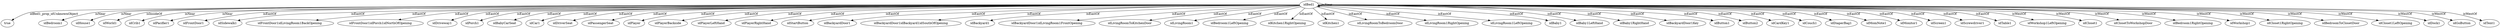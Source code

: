digraph  {
idBed1 [node_type=entity_node];
true [node_type=property_node];
idBedroom1 [node_type=entity_node];
idHouse1 [node_type=entity_node];
idWorld1 [node_type=entity_node];
idCrib1 [node_type=entity_node];
idPacifier1 [node_type=entity_node];
idFrontDoor1 [node_type=entity_node];
idSidewalk1 [node_type=entity_node];
idFrontDoor1idLivingRoom1BackOpening [node_type=entity_node];
idFrontDoor1idPorch1idNorthOfOpening [node_type=entity_node];
idDriveway1 [node_type=entity_node];
idPorch1 [node_type=entity_node];
idBabyCarSeat [node_type=entity_node];
idCar1 [node_type=entity_node];
idDriverSeat [node_type=entity_node];
idPassengerSeat [node_type=entity_node];
idPlayer [node_type=entity_node];
idPlayerBackside [node_type=entity_node];
idPlayerLeftHand [node_type=entity_node];
idPlayerRightHand [node_type=entity_node];
idStartButton [node_type=entity_node];
idBackyardDoor1 [node_type=entity_node];
idBackyardDoor1idBackyard1idSouthOfOpening [node_type=entity_node];
idBackyard1 [node_type=entity_node];
idBackyardDoor1idLivingRoom1FrontOpening [node_type=entity_node];
idLivingRoomToKitchenDoor [node_type=entity_node];
idLivingRoom1 [node_type=entity_node];
idBedroom1LeftOpening [node_type=entity_node];
idKitchen1RightOpening [node_type=entity_node];
idKitchen1 [node_type=entity_node];
idLivingRoomToBedroomDoor [node_type=entity_node];
idLivingRoom1RightOpening [node_type=entity_node];
idLivingRoom1LeftOpening [node_type=entity_node];
idBaby1 [node_type=entity_node];
idBaby1LeftHand [node_type=entity_node];
idBaby1RightHand [node_type=entity_node];
idBackyardDoor1Key [node_type=entity_node];
idButton1 [node_type=entity_node];
idButton2 [node_type=entity_node];
idCardKey1 [node_type=entity_node];
idCouch1 [node_type=entity_node];
idDiaperBag1 [node_type=entity_node];
idMomNote1 [node_type=entity_node];
idMonitor1 [node_type=entity_node];
idScreen1 [node_type=entity_node];
idScrewdriver1 [node_type=entity_node];
idTable1 [node_type=entity_node];
idWorkshop1LeftOpening [node_type=entity_node];
idCloset1 [node_type=entity_node];
idClosetToWorkshopDoor [node_type=entity_node];
idBedroom1RightOpening [node_type=entity_node];
idWorkshop1 [node_type=entity_node];
idCloset1RightOpening [node_type=entity_node];
idBedroomToClosetDoor [node_type=entity_node];
idCloset1LeftOpening [node_type=entity_node];
idDock1 [node_type=entity_node];
idGoButton [node_type=entity_node];
idTent1 [node_type=entity_node];
idBed1 -> true  [edge_type=property, label=idBed1_prop_idUnknownObject];
idBed1 -> idBedroom1  [edge_type=relationship, label=isNear];
idBed1 -> idHouse1  [edge_type=relationship, label=isNear];
idBed1 -> idWorld1  [edge_type=relationship, label=isInsideOf];
idBed1 -> idBed1  [edge_type=relationship, label=isNear];
idBed1 -> idCrib1  [edge_type=relationship, label=isNear];
idBed1 -> idPacifier1  [edge_type=relationship, label=isNear];
idBed1 -> idFrontDoor1  [edge_type=relationship, label=isEastOf];
idBed1 -> idSidewalk1  [edge_type=relationship, label=isEastOf];
idBed1 -> idFrontDoor1idLivingRoom1BackOpening  [edge_type=relationship, label=isEastOf];
idBed1 -> idFrontDoor1idPorch1idNorthOfOpening  [edge_type=relationship, label=isEastOf];
idBed1 -> idDriveway1  [edge_type=relationship, label=isEastOf];
idBed1 -> idPorch1  [edge_type=relationship, label=isEastOf];
idBed1 -> idBabyCarSeat  [edge_type=relationship, label=isEastOf];
idBed1 -> idCar1  [edge_type=relationship, label=isEastOf];
idBed1 -> idDriverSeat  [edge_type=relationship, label=isEastOf];
idBed1 -> idPassengerSeat  [edge_type=relationship, label=isEastOf];
idBed1 -> idPlayer  [edge_type=relationship, label=isEastOf];
idBed1 -> idPlayerBackside  [edge_type=relationship, label=isEastOf];
idBed1 -> idPlayerLeftHand  [edge_type=relationship, label=isEastOf];
idBed1 -> idPlayerRightHand  [edge_type=relationship, label=isEastOf];
idBed1 -> idStartButton  [edge_type=relationship, label=isEastOf];
idBed1 -> idBackyardDoor1  [edge_type=relationship, label=isEastOf];
idBed1 -> idBackyardDoor1idBackyard1idSouthOfOpening  [edge_type=relationship, label=isEastOf];
idBed1 -> idBackyard1  [edge_type=relationship, label=isEastOf];
idBed1 -> idBackyardDoor1idLivingRoom1FrontOpening  [edge_type=relationship, label=isEastOf];
idBed1 -> idLivingRoomToKitchenDoor  [edge_type=relationship, label=isEastOf];
idBed1 -> idLivingRoom1  [edge_type=relationship, label=isEastOf];
idBed1 -> idBedroom1LeftOpening  [edge_type=relationship, label=isEastOf];
idBed1 -> idKitchen1RightOpening  [edge_type=relationship, label=isEastOf];
idBed1 -> idKitchen1  [edge_type=relationship, label=isEastOf];
idBed1 -> idLivingRoomToBedroomDoor  [edge_type=relationship, label=isEastOf];
idBed1 -> idLivingRoom1RightOpening  [edge_type=relationship, label=isEastOf];
idBed1 -> idLivingRoom1LeftOpening  [edge_type=relationship, label=isEastOf];
idBed1 -> idBaby1  [edge_type=relationship, label=isEastOf];
idBed1 -> idBaby1LeftHand  [edge_type=relationship, label=isEastOf];
idBed1 -> idBaby1RightHand  [edge_type=relationship, label=isEastOf];
idBed1 -> idBackyardDoor1Key  [edge_type=relationship, label=isEastOf];
idBed1 -> idButton1  [edge_type=relationship, label=isEastOf];
idBed1 -> idButton2  [edge_type=relationship, label=isEastOf];
idBed1 -> idCardKey1  [edge_type=relationship, label=isEastOf];
idBed1 -> idCouch1  [edge_type=relationship, label=isEastOf];
idBed1 -> idDiaperBag1  [edge_type=relationship, label=isEastOf];
idBed1 -> idMomNote1  [edge_type=relationship, label=isEastOf];
idBed1 -> idMonitor1  [edge_type=relationship, label=isEastOf];
idBed1 -> idScreen1  [edge_type=relationship, label=isEastOf];
idBed1 -> idScrewdriver1  [edge_type=relationship, label=isEastOf];
idBed1 -> idTable1  [edge_type=relationship, label=isEastOf];
idBed1 -> idWorkshop1LeftOpening  [edge_type=relationship, label=isWestOf];
idBed1 -> idCloset1  [edge_type=relationship, label=isWestOf];
idBed1 -> idClosetToWorkshopDoor  [edge_type=relationship, label=isWestOf];
idBed1 -> idBedroom1RightOpening  [edge_type=relationship, label=isWestOf];
idBed1 -> idWorkshop1  [edge_type=relationship, label=isWestOf];
idBed1 -> idCloset1RightOpening  [edge_type=relationship, label=isWestOf];
idBed1 -> idBedroomToClosetDoor  [edge_type=relationship, label=isWestOf];
idBed1 -> idCloset1LeftOpening  [edge_type=relationship, label=isWestOf];
idBed1 -> idDock1  [edge_type=relationship, label=isWestOf];
idBed1 -> idGoButton  [edge_type=relationship, label=isWestOf];
idBed1 -> idTent1  [edge_type=relationship, label=isWestOf];
}
